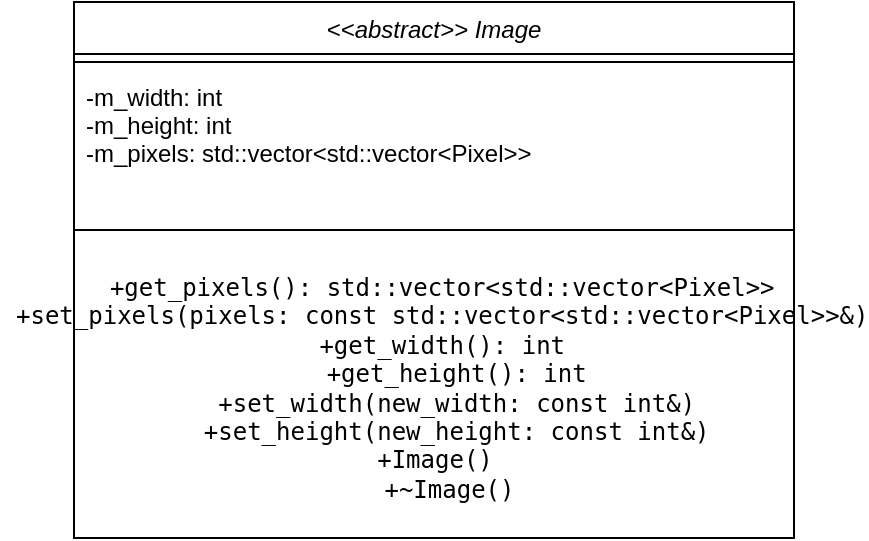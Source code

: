 <mxfile version="22.1.5" type="device">
  <diagram id="C5RBs43oDa-KdzZeNtuy" name="Page-1">
    <mxGraphModel dx="862" dy="759" grid="1" gridSize="10" guides="1" tooltips="1" connect="1" arrows="1" fold="1" page="1" pageScale="1" pageWidth="827" pageHeight="1169" math="0" shadow="0">
      <root>
        <mxCell id="WIyWlLk6GJQsqaUBKTNV-0" />
        <mxCell id="WIyWlLk6GJQsqaUBKTNV-1" parent="WIyWlLk6GJQsqaUBKTNV-0" />
        <mxCell id="zkfFHV4jXpPFQw0GAbJ--0" value="&lt;&lt;abstract&gt;&gt; Image" style="swimlane;fontStyle=2;align=center;verticalAlign=top;childLayout=stackLayout;horizontal=1;startSize=26;horizontalStack=0;resizeParent=1;resizeLast=0;collapsible=1;marginBottom=0;rounded=0;shadow=0;strokeWidth=1;" parent="WIyWlLk6GJQsqaUBKTNV-1" vertex="1">
          <mxGeometry x="220" y="120" width="360" height="268" as="geometry">
            <mxRectangle x="230" y="140" width="160" height="26" as="alternateBounds" />
          </mxGeometry>
        </mxCell>
        <mxCell id="zkfFHV4jXpPFQw0GAbJ--4" value="" style="line;html=1;strokeWidth=1;align=left;verticalAlign=middle;spacingTop=-1;spacingLeft=3;spacingRight=3;rotatable=0;labelPosition=right;points=[];portConstraint=eastwest;" parent="zkfFHV4jXpPFQw0GAbJ--0" vertex="1">
          <mxGeometry y="26" width="360" height="8" as="geometry" />
        </mxCell>
        <mxCell id="zkfFHV4jXpPFQw0GAbJ--5" value=" -m_width: int&#xa;  -m_height: int&#xa;  -m_pixels: std::vector&lt;std::vector&lt;Pixel&gt;&gt;" style="text;align=left;verticalAlign=top;spacingLeft=4;spacingRight=4;overflow=hidden;rotatable=0;points=[[0,0.5],[1,0.5]];portConstraint=eastwest;" parent="zkfFHV4jXpPFQw0GAbJ--0" vertex="1">
          <mxGeometry y="34" width="360" height="76" as="geometry" />
        </mxCell>
        <mxCell id="LdgvINfCze_tUXjii_99-2" value="" style="line;strokeWidth=1;fillColor=none;align=left;verticalAlign=middle;spacingTop=-1;spacingLeft=3;spacingRight=3;rotatable=0;labelPosition=right;points=[];portConstraint=eastwest;strokeColor=inherit;" vertex="1" parent="zkfFHV4jXpPFQw0GAbJ--0">
          <mxGeometry y="110" width="360" height="8" as="geometry" />
        </mxCell>
        <mxCell id="LdgvINfCze_tUXjii_99-4" value="&lt;pre&gt;&lt;code class=&quot;!whitespace-pre hljs language-plantuml&quot;&gt; +get_pixels(): std::vector&amp;lt;std::vector&amp;lt;Pixel&amp;gt;&amp;gt;&lt;br&gt; +set_pixels(pixels: const std::vector&amp;lt;std::vector&amp;lt;Pixel&amp;gt;&amp;gt;&amp;amp;)&lt;br&gt; +get_width(): int&lt;br&gt;   +get_height(): int&lt;br&gt;   +set_width(new_width: const int&amp;amp;)&lt;br&gt;   +set_height(new_height: const int&amp;amp;)&lt;br&gt;&lt;/code&gt;&lt;code class=&quot;!whitespace-pre hljs language-plantuml&quot;&gt;+Image()&lt;br&gt;  +~Image()&lt;/code&gt;&lt;/pre&gt;" style="text;html=1;align=center;verticalAlign=middle;resizable=0;points=[];autosize=1;strokeColor=none;fillColor=none;" vertex="1" parent="zkfFHV4jXpPFQw0GAbJ--0">
          <mxGeometry y="118" width="360" height="150" as="geometry" />
        </mxCell>
      </root>
    </mxGraphModel>
  </diagram>
</mxfile>
